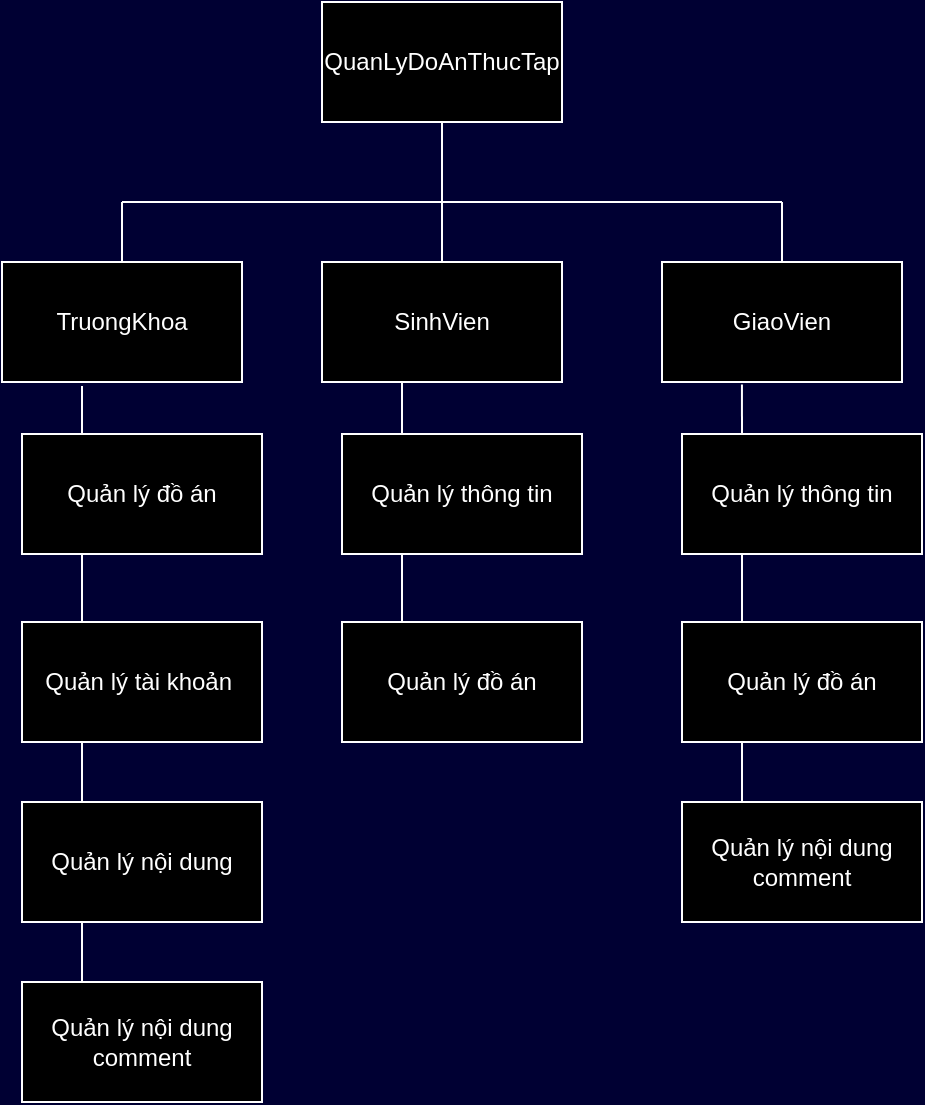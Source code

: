 <mxfile version="24.4.13" type="device">
  <diagram name="Trang-1" id="4lJpOAyZSYY-LO97WgNw">
    <mxGraphModel dx="1056" dy="600" grid="0" gridSize="10" guides="1" tooltips="1" connect="1" arrows="1" fold="1" page="1" pageScale="1" pageWidth="827" pageHeight="1169" background="#000033" math="0" shadow="0">
      <root>
        <mxCell id="0" />
        <mxCell id="1" parent="0" />
        <mxCell id="9UsNdUumOEOGNvNzxIiE-1" value="QuanLyDoAnThucTap" style="rounded=0;whiteSpace=wrap;html=1;fillColor=#000000;strokeColor=#FFFFFF;fontColor=#FFFFFF;" parent="1" vertex="1">
          <mxGeometry x="360" y="30" width="120" height="60" as="geometry" />
        </mxCell>
        <mxCell id="9UsNdUumOEOGNvNzxIiE-3" value="SinhVien" style="rounded=0;whiteSpace=wrap;html=1;fillColor=#000000;strokeColor=#FFFFFF;fontColor=#FFFFFF;" parent="1" vertex="1">
          <mxGeometry x="360" y="160" width="120" height="60" as="geometry" />
        </mxCell>
        <mxCell id="9UsNdUumOEOGNvNzxIiE-4" value="TruongKhoa" style="rounded=0;whiteSpace=wrap;html=1;fillColor=#000000;strokeColor=#FFFFFF;fontColor=#FFFFFF;" parent="1" vertex="1">
          <mxGeometry x="200" y="160" width="120" height="60" as="geometry" />
        </mxCell>
        <mxCell id="9UsNdUumOEOGNvNzxIiE-5" value="GiaoVien" style="rounded=0;whiteSpace=wrap;html=1;fillColor=#000000;strokeColor=#FFFFFF;fontColor=#FFFFFF;" parent="1" vertex="1">
          <mxGeometry x="530" y="160" width="120" height="60" as="geometry" />
        </mxCell>
        <mxCell id="9UsNdUumOEOGNvNzxIiE-6" value="Quản lý đồ án" style="rounded=0;whiteSpace=wrap;html=1;fillColor=#000000;strokeColor=#FFFFFF;fontColor=#FFFFFF;" parent="1" vertex="1">
          <mxGeometry x="210" y="246" width="120" height="60" as="geometry" />
        </mxCell>
        <mxCell id="9UsNdUumOEOGNvNzxIiE-7" value="Quản lý tài khoản&amp;nbsp;" style="rounded=0;whiteSpace=wrap;html=1;fillColor=#000000;strokeColor=#FFFFFF;fontColor=#FFFFFF;" parent="1" vertex="1">
          <mxGeometry x="210" y="340" width="120" height="60" as="geometry" />
        </mxCell>
        <mxCell id="9UsNdUumOEOGNvNzxIiE-8" value="Quản lý nội dung" style="rounded=0;whiteSpace=wrap;html=1;fillColor=#000000;strokeColor=#FFFFFF;fontColor=#FFFFFF;" parent="1" vertex="1">
          <mxGeometry x="210" y="430" width="120" height="60" as="geometry" />
        </mxCell>
        <mxCell id="9UsNdUumOEOGNvNzxIiE-11" value="Quản lý thông tin" style="rounded=0;whiteSpace=wrap;html=1;fillColor=#000000;strokeColor=#FFFFFF;fontColor=#FFFFFF;" parent="1" vertex="1">
          <mxGeometry x="370" y="246" width="120" height="60" as="geometry" />
        </mxCell>
        <mxCell id="9UsNdUumOEOGNvNzxIiE-12" value="Quản lý đồ án" style="rounded=0;whiteSpace=wrap;html=1;fillColor=#000000;strokeColor=#FFFFFF;fontColor=#FFFFFF;" parent="1" vertex="1">
          <mxGeometry x="370" y="340" width="120" height="60" as="geometry" />
        </mxCell>
        <mxCell id="9UsNdUumOEOGNvNzxIiE-13" value="Quản lý nội dung comment" style="rounded=0;whiteSpace=wrap;html=1;fillColor=#000000;strokeColor=#FFFFFF;fontColor=#FFFFFF;" parent="1" vertex="1">
          <mxGeometry x="210" y="520" width="120" height="60" as="geometry" />
        </mxCell>
        <mxCell id="9UsNdUumOEOGNvNzxIiE-15" value="Quản lý thông tin" style="rounded=0;whiteSpace=wrap;html=1;fillColor=#000000;strokeColor=#FFFFFF;fontColor=#FFFFFF;" parent="1" vertex="1">
          <mxGeometry x="540" y="246" width="120" height="60" as="geometry" />
        </mxCell>
        <mxCell id="9UsNdUumOEOGNvNzxIiE-16" value="Quản lý đồ án" style="rounded=0;whiteSpace=wrap;html=1;fillColor=#000000;strokeColor=#FFFFFF;fontColor=#FFFFFF;" parent="1" vertex="1">
          <mxGeometry x="540" y="340" width="120" height="60" as="geometry" />
        </mxCell>
        <mxCell id="9UsNdUumOEOGNvNzxIiE-17" value="Quản lý nội dung comment" style="rounded=0;whiteSpace=wrap;html=1;fillColor=#000000;strokeColor=#FFFFFF;fontColor=#FFFFFF;" parent="1" vertex="1">
          <mxGeometry x="540" y="430" width="120" height="60" as="geometry" />
        </mxCell>
        <mxCell id="c1tjVrNI5taWbfp3uxaA-3" value="" style="endArrow=none;html=1;rounded=0;entryX=0.5;entryY=1;entryDx=0;entryDy=0;strokeColor=#FFFFFF;exitX=0.5;exitY=0;exitDx=0;exitDy=0;" edge="1" parent="1" source="9UsNdUumOEOGNvNzxIiE-3" target="9UsNdUumOEOGNvNzxIiE-1">
          <mxGeometry width="50" height="50" relative="1" as="geometry">
            <mxPoint x="420" y="160" as="sourcePoint" />
            <mxPoint x="437" y="241" as="targetPoint" />
          </mxGeometry>
        </mxCell>
        <mxCell id="c1tjVrNI5taWbfp3uxaA-6" value="" style="endArrow=none;html=1;rounded=0;strokeColor=#FFFFFF;" edge="1" parent="1">
          <mxGeometry width="50" height="50" relative="1" as="geometry">
            <mxPoint x="260" y="130" as="sourcePoint" />
            <mxPoint x="590" y="130" as="targetPoint" />
          </mxGeometry>
        </mxCell>
        <mxCell id="c1tjVrNI5taWbfp3uxaA-7" value="" style="endArrow=none;html=1;rounded=0;strokeColor=#FFFFFF;" edge="1" parent="1" source="9UsNdUumOEOGNvNzxIiE-4">
          <mxGeometry width="50" height="50" relative="1" as="geometry">
            <mxPoint x="200" y="180" as="sourcePoint" />
            <mxPoint x="260" y="130" as="targetPoint" />
          </mxGeometry>
        </mxCell>
        <mxCell id="c1tjVrNI5taWbfp3uxaA-8" value="" style="endArrow=none;html=1;rounded=0;strokeColor=#FFFFFF;exitX=0.5;exitY=0;exitDx=0;exitDy=0;" edge="1" parent="1" source="9UsNdUumOEOGNvNzxIiE-5">
          <mxGeometry width="50" height="50" relative="1" as="geometry">
            <mxPoint x="590" y="170" as="sourcePoint" />
            <mxPoint x="590" y="130" as="targetPoint" />
          </mxGeometry>
        </mxCell>
        <mxCell id="c1tjVrNI5taWbfp3uxaA-9" value="" style="endArrow=none;html=1;rounded=0;exitX=0.25;exitY=0;exitDx=0;exitDy=0;strokeColor=#FFFFFF;" edge="1" parent="1" source="9UsNdUumOEOGNvNzxIiE-6">
          <mxGeometry width="50" height="50" relative="1" as="geometry">
            <mxPoint x="260" y="250" as="sourcePoint" />
            <mxPoint x="240" y="222" as="targetPoint" />
          </mxGeometry>
        </mxCell>
        <mxCell id="c1tjVrNI5taWbfp3uxaA-10" value="" style="endArrow=none;html=1;rounded=0;entryX=0.25;entryY=1;entryDx=0;entryDy=0;exitX=0.25;exitY=0;exitDx=0;exitDy=0;strokeColor=#FFFFFF;" edge="1" parent="1" source="9UsNdUumOEOGNvNzxIiE-7" target="9UsNdUumOEOGNvNzxIiE-6">
          <mxGeometry width="50" height="50" relative="1" as="geometry">
            <mxPoint x="100" y="380" as="sourcePoint" />
            <mxPoint x="150" y="330" as="targetPoint" />
          </mxGeometry>
        </mxCell>
        <mxCell id="c1tjVrNI5taWbfp3uxaA-19" value="" style="endArrow=none;html=1;rounded=0;entryX=0.25;entryY=1;entryDx=0;entryDy=0;exitX=0.25;exitY=0;exitDx=0;exitDy=0;strokeColor=#FFFFFF;" edge="1" parent="1" source="9UsNdUumOEOGNvNzxIiE-8" target="9UsNdUumOEOGNvNzxIiE-7">
          <mxGeometry width="50" height="50" relative="1" as="geometry">
            <mxPoint x="190" y="460" as="sourcePoint" />
            <mxPoint x="240" y="410" as="targetPoint" />
          </mxGeometry>
        </mxCell>
        <mxCell id="c1tjVrNI5taWbfp3uxaA-20" value="" style="endArrow=none;html=1;rounded=0;exitX=0.25;exitY=0;exitDx=0;exitDy=0;strokeColor=#FFFFFF;" edge="1" parent="1" source="9UsNdUumOEOGNvNzxIiE-11">
          <mxGeometry width="50" height="50" relative="1" as="geometry">
            <mxPoint x="390" y="390" as="sourcePoint" />
            <mxPoint x="400" y="220" as="targetPoint" />
          </mxGeometry>
        </mxCell>
        <mxCell id="c1tjVrNI5taWbfp3uxaA-21" value="" style="endArrow=none;html=1;rounded=0;entryX=0.333;entryY=1.02;entryDx=0;entryDy=0;entryPerimeter=0;exitX=0.25;exitY=0;exitDx=0;exitDy=0;strokeColor=#FFFFFF;" edge="1" parent="1" source="9UsNdUumOEOGNvNzxIiE-15" target="9UsNdUumOEOGNvNzxIiE-5">
          <mxGeometry width="50" height="50" relative="1" as="geometry">
            <mxPoint x="420" y="510" as="sourcePoint" />
            <mxPoint x="470" y="460" as="targetPoint" />
          </mxGeometry>
        </mxCell>
        <mxCell id="c1tjVrNI5taWbfp3uxaA-22" value="" style="endArrow=none;html=1;rounded=0;entryX=0.25;entryY=1;entryDx=0;entryDy=0;exitX=0.25;exitY=0;exitDx=0;exitDy=0;strokeColor=#FFFFFF;" edge="1" parent="1" source="9UsNdUumOEOGNvNzxIiE-8" target="9UsNdUumOEOGNvNzxIiE-7">
          <mxGeometry width="50" height="50" relative="1" as="geometry">
            <mxPoint x="130" y="470" as="sourcePoint" />
            <mxPoint x="180" y="420" as="targetPoint" />
          </mxGeometry>
        </mxCell>
        <mxCell id="c1tjVrNI5taWbfp3uxaA-23" value="" style="endArrow=none;html=1;rounded=0;entryX=0.25;entryY=1;entryDx=0;entryDy=0;exitX=0.25;exitY=0;exitDx=0;exitDy=0;strokeColor=#FFFFFF;" edge="1" parent="1" source="9UsNdUumOEOGNvNzxIiE-13" target="9UsNdUumOEOGNvNzxIiE-8">
          <mxGeometry width="50" height="50" relative="1" as="geometry">
            <mxPoint x="140" y="570" as="sourcePoint" />
            <mxPoint x="190" y="520" as="targetPoint" />
          </mxGeometry>
        </mxCell>
        <mxCell id="c1tjVrNI5taWbfp3uxaA-24" value="" style="endArrow=none;html=1;rounded=0;entryX=0.25;entryY=1;entryDx=0;entryDy=0;exitX=0.25;exitY=0;exitDx=0;exitDy=0;strokeColor=#FFFFFF;" edge="1" parent="1" source="9UsNdUumOEOGNvNzxIiE-12" target="9UsNdUumOEOGNvNzxIiE-11">
          <mxGeometry width="50" height="50" relative="1" as="geometry">
            <mxPoint x="400" y="340" as="sourcePoint" />
            <mxPoint x="450" y="430" as="targetPoint" />
          </mxGeometry>
        </mxCell>
        <mxCell id="c1tjVrNI5taWbfp3uxaA-25" value="" style="endArrow=none;html=1;rounded=0;entryX=0.25;entryY=1;entryDx=0;entryDy=0;exitX=0.25;exitY=0;exitDx=0;exitDy=0;strokeColor=#FFFFFF;" edge="1" parent="1" source="9UsNdUumOEOGNvNzxIiE-17" target="9UsNdUumOEOGNvNzxIiE-16">
          <mxGeometry width="50" height="50" relative="1" as="geometry">
            <mxPoint x="480" y="570" as="sourcePoint" />
            <mxPoint x="530" y="520" as="targetPoint" />
          </mxGeometry>
        </mxCell>
        <mxCell id="c1tjVrNI5taWbfp3uxaA-26" value="" style="endArrow=none;html=1;rounded=0;entryX=0.25;entryY=1;entryDx=0;entryDy=0;exitX=0.25;exitY=0;exitDx=0;exitDy=0;strokeColor=#FFFFFF;" edge="1" parent="1" source="9UsNdUumOEOGNvNzxIiE-16" target="9UsNdUumOEOGNvNzxIiE-15">
          <mxGeometry width="50" height="50" relative="1" as="geometry">
            <mxPoint x="440" y="550" as="sourcePoint" />
            <mxPoint x="490" y="500" as="targetPoint" />
          </mxGeometry>
        </mxCell>
      </root>
    </mxGraphModel>
  </diagram>
</mxfile>
